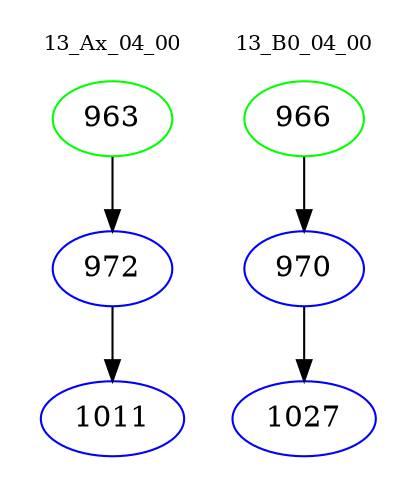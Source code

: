 digraph{
subgraph cluster_0 {
color = white
label = "13_Ax_04_00";
fontsize=10;
T0_963 [label="963", color="green"]
T0_963 -> T0_972 [color="black"]
T0_972 [label="972", color="blue"]
T0_972 -> T0_1011 [color="black"]
T0_1011 [label="1011", color="blue"]
}
subgraph cluster_1 {
color = white
label = "13_B0_04_00";
fontsize=10;
T1_966 [label="966", color="green"]
T1_966 -> T1_970 [color="black"]
T1_970 [label="970", color="blue"]
T1_970 -> T1_1027 [color="black"]
T1_1027 [label="1027", color="blue"]
}
}
